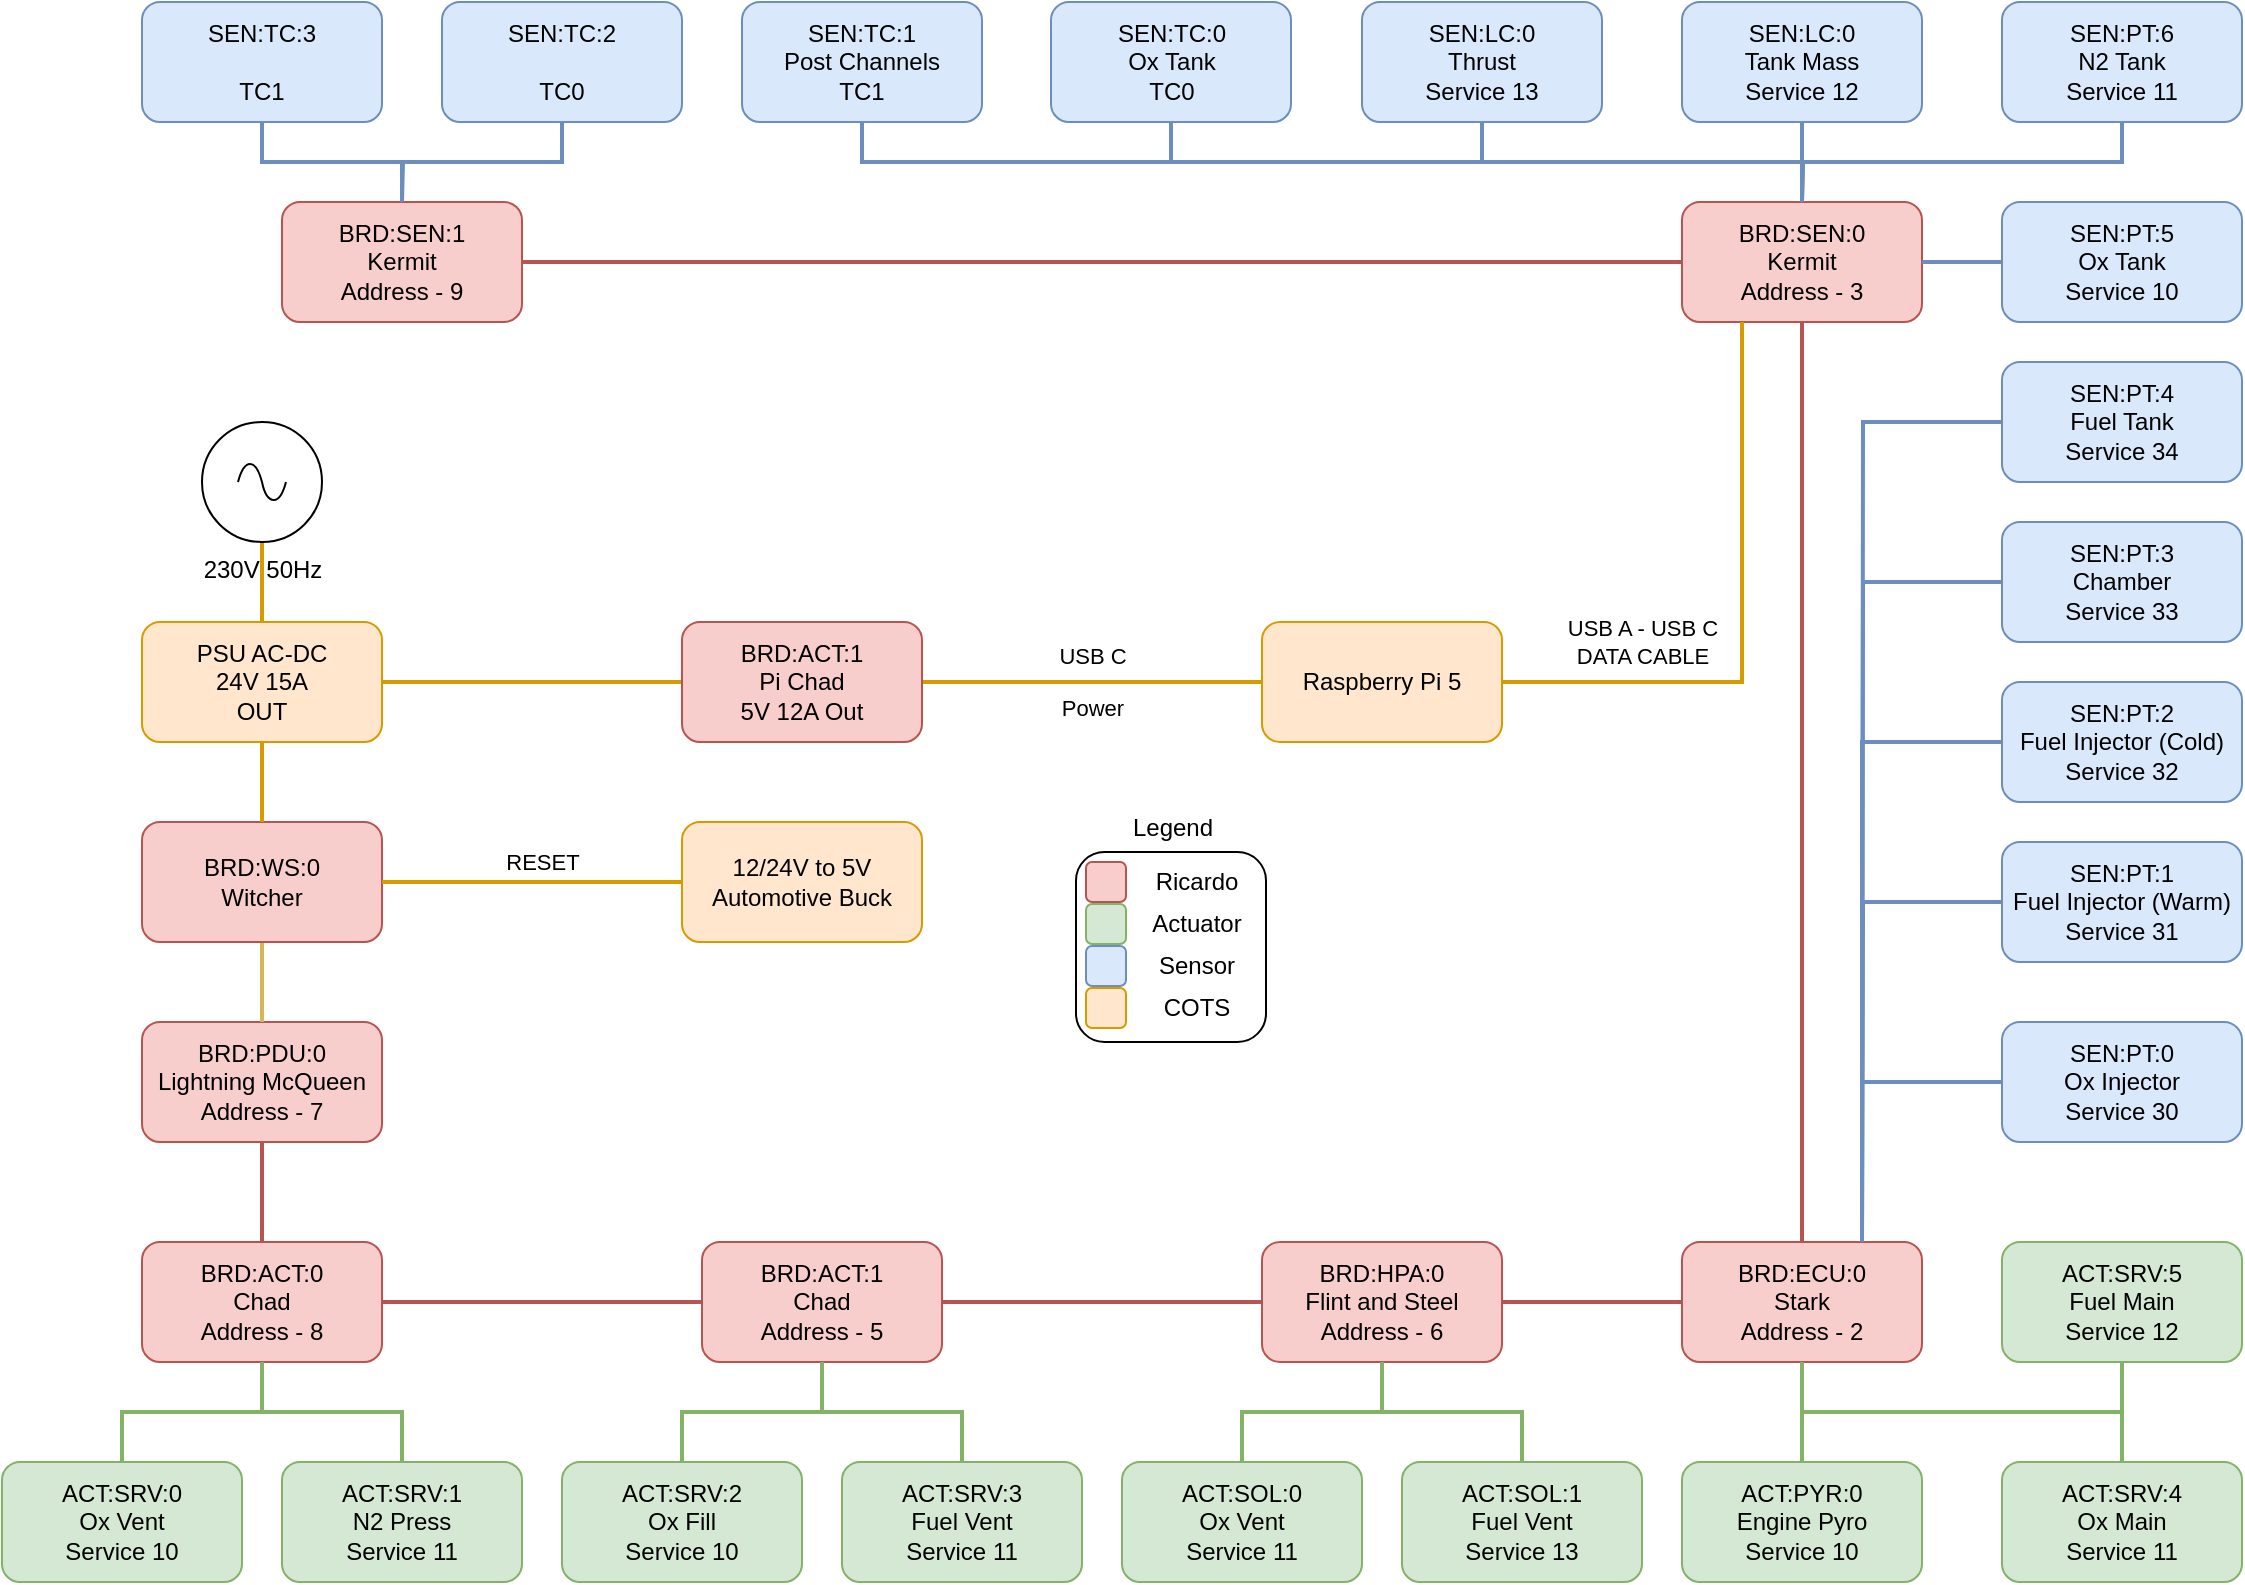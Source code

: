 <mxfile version="24.5.3" type="device">
  <diagram name="Page-1" id="k752rr6TnzSiWSpPNi4Y">
    <mxGraphModel dx="1562" dy="926" grid="1" gridSize="10" guides="1" tooltips="1" connect="1" arrows="1" fold="1" page="1" pageScale="1" pageWidth="1169" pageHeight="827" math="0" shadow="0">
      <root>
        <mxCell id="0" />
        <mxCell id="1" parent="0" />
        <mxCell id="EMVpl6Jt0R1U2efMTej2-96" value="" style="rounded=1;whiteSpace=wrap;html=1;" parent="1" vertex="1">
          <mxGeometry x="562" y="444" width="95" height="95" as="geometry" />
        </mxCell>
        <mxCell id="EMVpl6Jt0R1U2efMTej2-24" style="edgeStyle=orthogonalEdgeStyle;rounded=0;orthogonalLoop=1;jettySize=auto;html=1;exitX=0.5;exitY=1;exitDx=0;exitDy=0;entryX=0.5;entryY=0;entryDx=0;entryDy=0;fillColor=#f8cecc;strokeColor=#b85450;strokeWidth=2;endArrow=none;endFill=0;" parent="1" source="EMVpl6Jt0R1U2efMTej2-2" target="EMVpl6Jt0R1U2efMTej2-3" edge="1">
          <mxGeometry relative="1" as="geometry" />
        </mxCell>
        <mxCell id="EMVpl6Jt0R1U2efMTej2-2" value="&lt;div&gt;&lt;span style=&quot;background-color: initial;&quot;&gt;BRD:PDU:0&lt;/span&gt;&lt;/div&gt;&lt;div&gt;&lt;span style=&quot;background-color: initial;&quot;&gt;Lightning McQueen&lt;/span&gt;&lt;br&gt;&lt;/div&gt;&lt;div&gt;&lt;span style=&quot;background-color: initial;&quot;&gt;Address - 7&lt;/span&gt;&lt;/div&gt;" style="rounded=1;whiteSpace=wrap;html=1;fillColor=#f8cecc;strokeColor=#b85450;" parent="1" vertex="1">
          <mxGeometry x="95" y="529" width="120" height="60" as="geometry" />
        </mxCell>
        <mxCell id="EMVpl6Jt0R1U2efMTej2-23" style="edgeStyle=orthogonalEdgeStyle;rounded=0;orthogonalLoop=1;jettySize=auto;html=1;exitX=1;exitY=0.5;exitDx=0;exitDy=0;entryX=0;entryY=0.5;entryDx=0;entryDy=0;fillColor=#f8cecc;strokeColor=#b85450;strokeWidth=2;endArrow=none;endFill=0;" parent="1" source="EMVpl6Jt0R1U2efMTej2-3" target="EMVpl6Jt0R1U2efMTej2-4" edge="1">
          <mxGeometry relative="1" as="geometry" />
        </mxCell>
        <mxCell id="EMVpl6Jt0R1U2efMTej2-3" value="&lt;div&gt;&lt;span style=&quot;background-color: initial;&quot;&gt;BRD:ACT:0&lt;/span&gt;&lt;/div&gt;&lt;div&gt;Chad&lt;/div&gt;&lt;div&gt;&lt;span style=&quot;background-color: initial;&quot;&gt;Address - 8&lt;/span&gt;&lt;br&gt;&lt;/div&gt;" style="rounded=1;whiteSpace=wrap;html=1;fillColor=#f8cecc;strokeColor=#b85450;" parent="1" vertex="1">
          <mxGeometry x="95" y="639" width="120" height="60" as="geometry" />
        </mxCell>
        <mxCell id="EMVpl6Jt0R1U2efMTej2-29" style="edgeStyle=orthogonalEdgeStyle;rounded=0;orthogonalLoop=1;jettySize=auto;html=1;exitX=1;exitY=0.5;exitDx=0;exitDy=0;entryX=0;entryY=0.5;entryDx=0;entryDy=0;endArrow=none;endFill=0;fillColor=#f8cecc;strokeColor=#b85450;strokeWidth=2;" parent="1" source="EMVpl6Jt0R1U2efMTej2-4" target="EMVpl6Jt0R1U2efMTej2-7" edge="1">
          <mxGeometry relative="1" as="geometry" />
        </mxCell>
        <mxCell id="EMVpl6Jt0R1U2efMTej2-4" value="&lt;div&gt;&lt;span style=&quot;background-color: initial;&quot;&gt;BRD:ACT:1&lt;/span&gt;&lt;/div&gt;&lt;div&gt;&lt;span style=&quot;background-color: initial;&quot;&gt;Chad&lt;/span&gt;&lt;/div&gt;&lt;div&gt;&lt;span style=&quot;background-color: initial;&quot;&gt;Address - 5&lt;/span&gt;&lt;br&gt;&lt;/div&gt;" style="rounded=1;whiteSpace=wrap;html=1;fillColor=#f8cecc;strokeColor=#b85450;" parent="1" vertex="1">
          <mxGeometry x="375" y="639" width="120" height="60" as="geometry" />
        </mxCell>
        <mxCell id="EMVpl6Jt0R1U2efMTej2-68" style="edgeStyle=orthogonalEdgeStyle;rounded=0;orthogonalLoop=1;jettySize=auto;html=1;exitX=0;exitY=0.5;exitDx=0;exitDy=0;entryX=1;entryY=0.5;entryDx=0;entryDy=0;fillColor=#f8cecc;strokeColor=#b85450;strokeWidth=2;endArrow=none;endFill=0;" parent="1" source="EMVpl6Jt0R1U2efMTej2-5" target="EMVpl6Jt0R1U2efMTej2-9" edge="1">
          <mxGeometry relative="1" as="geometry" />
        </mxCell>
        <mxCell id="EMVpl6Jt0R1U2efMTej2-5" value="&lt;div&gt;&lt;span style=&quot;background-color: initial;&quot;&gt;BRD:SEN:0&lt;/span&gt;&lt;/div&gt;&lt;div&gt;Kermit&lt;/div&gt;&lt;div&gt;&lt;span style=&quot;background-color: initial;&quot;&gt;Address - 3&lt;/span&gt;&lt;br&gt;&lt;/div&gt;" style="rounded=1;whiteSpace=wrap;html=1;fillColor=#f8cecc;strokeColor=#b85450;" parent="1" vertex="1">
          <mxGeometry x="865" y="119" width="120" height="60" as="geometry" />
        </mxCell>
        <mxCell id="EMVpl6Jt0R1U2efMTej2-51" style="edgeStyle=orthogonalEdgeStyle;rounded=0;orthogonalLoop=1;jettySize=auto;html=1;exitX=0.75;exitY=0;exitDx=0;exitDy=0;entryX=0;entryY=0.5;entryDx=0;entryDy=0;strokeWidth=2;endArrow=none;endFill=0;fillColor=#dae8fc;strokeColor=#6c8ebf;" parent="1" source="EMVpl6Jt0R1U2efMTej2-6" target="EMVpl6Jt0R1U2efMTej2-33" edge="1">
          <mxGeometry relative="1" as="geometry" />
        </mxCell>
        <mxCell id="EMVpl6Jt0R1U2efMTej2-67" style="edgeStyle=orthogonalEdgeStyle;rounded=0;orthogonalLoop=1;jettySize=auto;html=1;exitX=0.5;exitY=0;exitDx=0;exitDy=0;entryX=0.5;entryY=1;entryDx=0;entryDy=0;fillColor=#f8cecc;strokeColor=#b85450;strokeWidth=2;endArrow=none;endFill=0;" parent="1" source="EMVpl6Jt0R1U2efMTej2-6" target="EMVpl6Jt0R1U2efMTej2-5" edge="1">
          <mxGeometry relative="1" as="geometry" />
        </mxCell>
        <mxCell id="EMVpl6Jt0R1U2efMTej2-6" value="&lt;div&gt;&lt;span style=&quot;background-color: initial;&quot;&gt;BRD:ECU:0&lt;/span&gt;&lt;/div&gt;&lt;div&gt;Stark&lt;/div&gt;&lt;div&gt;&lt;span style=&quot;background-color: initial;&quot;&gt;Address - 2&lt;/span&gt;&lt;br&gt;&lt;/div&gt;" style="rounded=1;whiteSpace=wrap;html=1;fillColor=#f8cecc;strokeColor=#b85450;" parent="1" vertex="1">
          <mxGeometry x="865" y="639" width="120" height="60" as="geometry" />
        </mxCell>
        <mxCell id="EMVpl6Jt0R1U2efMTej2-50" style="edgeStyle=orthogonalEdgeStyle;rounded=0;orthogonalLoop=1;jettySize=auto;html=1;exitX=1;exitY=0.5;exitDx=0;exitDy=0;fillColor=#f8cecc;strokeColor=#b85450;strokeWidth=2;endArrow=none;endFill=0;" parent="1" source="EMVpl6Jt0R1U2efMTej2-7" target="EMVpl6Jt0R1U2efMTej2-6" edge="1">
          <mxGeometry relative="1" as="geometry" />
        </mxCell>
        <mxCell id="EMVpl6Jt0R1U2efMTej2-7" value="&lt;div&gt;&lt;span style=&quot;background-color: initial;&quot;&gt;BRD:HPA:0&lt;/span&gt;&lt;/div&gt;&lt;div&gt;Flint and Steel&lt;/div&gt;&lt;div&gt;&lt;span style=&quot;background-color: initial;&quot;&gt;Address - 6&lt;/span&gt;&lt;br&gt;&lt;/div&gt;" style="rounded=1;whiteSpace=wrap;html=1;fillColor=#f8cecc;strokeColor=#b85450;" parent="1" vertex="1">
          <mxGeometry x="655" y="639" width="120" height="60" as="geometry" />
        </mxCell>
        <mxCell id="EMVpl6Jt0R1U2efMTej2-9" value="&lt;div&gt;&lt;span style=&quot;background-color: initial;&quot;&gt;BRD:SEN:1&lt;/span&gt;&lt;/div&gt;&lt;div&gt;Kermit&lt;/div&gt;&lt;div&gt;&lt;span style=&quot;background-color: initial;&quot;&gt;Address - 9&lt;/span&gt;&lt;/div&gt;" style="rounded=1;whiteSpace=wrap;html=1;fillColor=#f8cecc;strokeColor=#b85450;" parent="1" vertex="1">
          <mxGeometry x="165" y="119" width="120" height="60" as="geometry" />
        </mxCell>
        <mxCell id="EMVpl6Jt0R1U2efMTej2-11" style="edgeStyle=orthogonalEdgeStyle;rounded=0;orthogonalLoop=1;jettySize=auto;html=1;exitX=0.5;exitY=1;exitDx=0;exitDy=0;entryX=0.5;entryY=0;entryDx=0;entryDy=0;fillColor=#fff2cc;strokeColor=#d6b656;endArrow=none;endFill=0;strokeWidth=2;" parent="1" source="EMVpl6Jt0R1U2efMTej2-10" target="EMVpl6Jt0R1U2efMTej2-2" edge="1">
          <mxGeometry relative="1" as="geometry" />
        </mxCell>
        <mxCell id="EMVpl6Jt0R1U2efMTej2-10" value="&lt;div&gt;&lt;span style=&quot;background-color: initial;&quot;&gt;BRD:WS:0&lt;/span&gt;&lt;/div&gt;&lt;div&gt;&lt;span style=&quot;background-color: initial;&quot;&gt;Witcher&lt;/span&gt;&lt;/div&gt;" style="rounded=1;whiteSpace=wrap;html=1;fillColor=#f8cecc;strokeColor=#b85450;" parent="1" vertex="1">
          <mxGeometry x="95" y="429" width="120" height="60" as="geometry" />
        </mxCell>
        <mxCell id="EMVpl6Jt0R1U2efMTej2-18" style="edgeStyle=orthogonalEdgeStyle;rounded=0;orthogonalLoop=1;jettySize=auto;html=1;exitX=0.5;exitY=0;exitDx=0;exitDy=0;entryX=0.5;entryY=1;entryDx=0;entryDy=0;endArrow=none;endFill=0;fillColor=#d5e8d4;strokeColor=#82b366;strokeWidth=2;" parent="1" source="EMVpl6Jt0R1U2efMTej2-14" target="EMVpl6Jt0R1U2efMTej2-3" edge="1">
          <mxGeometry relative="1" as="geometry" />
        </mxCell>
        <mxCell id="EMVpl6Jt0R1U2efMTej2-14" value="&lt;div&gt;&lt;span style=&quot;background-color: initial;&quot;&gt;ACT:SRV:0&lt;/span&gt;&lt;/div&gt;&lt;div&gt;&lt;span style=&quot;background-color: initial;&quot;&gt;Ox Vent&lt;/span&gt;&lt;/div&gt;&lt;div&gt;&lt;span style=&quot;background-color: initial;&quot;&gt;Service 10&lt;/span&gt;&lt;br&gt;&lt;/div&gt;" style="rounded=1;whiteSpace=wrap;html=1;fillColor=#d5e8d4;strokeColor=#82b366;" parent="1" vertex="1">
          <mxGeometry x="25" y="749" width="120" height="60" as="geometry" />
        </mxCell>
        <mxCell id="EMVpl6Jt0R1U2efMTej2-20" style="edgeStyle=orthogonalEdgeStyle;rounded=0;orthogonalLoop=1;jettySize=auto;html=1;exitX=0.5;exitY=0;exitDx=0;exitDy=0;entryX=0.5;entryY=1;entryDx=0;entryDy=0;endArrow=none;endFill=0;fillColor=#d5e8d4;strokeColor=#82b366;strokeWidth=2;" parent="1" source="EMVpl6Jt0R1U2efMTej2-15" target="EMVpl6Jt0R1U2efMTej2-3" edge="1">
          <mxGeometry relative="1" as="geometry" />
        </mxCell>
        <mxCell id="EMVpl6Jt0R1U2efMTej2-15" value="&lt;div&gt;&lt;span style=&quot;background-color: initial;&quot;&gt;ACT:SRV:1&lt;/span&gt;&lt;/div&gt;&lt;div&gt;N2 Press&lt;/div&gt;&lt;div&gt;&lt;span style=&quot;background-color: initial;&quot;&gt;Service 11&lt;/span&gt;&lt;/div&gt;" style="rounded=1;whiteSpace=wrap;html=1;fillColor=#d5e8d4;strokeColor=#82b366;" parent="1" vertex="1">
          <mxGeometry x="165" y="749" width="120" height="60" as="geometry" />
        </mxCell>
        <mxCell id="EMVpl6Jt0R1U2efMTej2-21" style="edgeStyle=orthogonalEdgeStyle;rounded=0;orthogonalLoop=1;jettySize=auto;html=1;exitX=0.5;exitY=0;exitDx=0;exitDy=0;entryX=0.5;entryY=1;entryDx=0;entryDy=0;endArrow=none;endFill=0;fillColor=#d5e8d4;strokeColor=#82b366;strokeWidth=2;" parent="1" source="EMVpl6Jt0R1U2efMTej2-16" target="EMVpl6Jt0R1U2efMTej2-4" edge="1">
          <mxGeometry relative="1" as="geometry" />
        </mxCell>
        <mxCell id="EMVpl6Jt0R1U2efMTej2-16" value="&lt;div&gt;&lt;span style=&quot;background-color: initial;&quot;&gt;ACT:SRV:2&lt;/span&gt;&lt;/div&gt;&lt;div&gt;&lt;span style=&quot;background-color: initial;&quot;&gt;Ox Fill&lt;/span&gt;&lt;/div&gt;&lt;div&gt;&lt;span style=&quot;background-color: initial;&quot;&gt;Service 10&lt;/span&gt;&lt;br&gt;&lt;/div&gt;" style="rounded=1;whiteSpace=wrap;html=1;fillColor=#d5e8d4;strokeColor=#82b366;" parent="1" vertex="1">
          <mxGeometry x="305" y="749" width="120" height="60" as="geometry" />
        </mxCell>
        <mxCell id="EMVpl6Jt0R1U2efMTej2-22" style="edgeStyle=orthogonalEdgeStyle;rounded=0;orthogonalLoop=1;jettySize=auto;html=1;exitX=0.5;exitY=0;exitDx=0;exitDy=0;entryX=0.5;entryY=1;entryDx=0;entryDy=0;endArrow=none;endFill=0;fillColor=#d5e8d4;strokeColor=#82b366;strokeWidth=2;" parent="1" source="EMVpl6Jt0R1U2efMTej2-17" target="EMVpl6Jt0R1U2efMTej2-4" edge="1">
          <mxGeometry relative="1" as="geometry" />
        </mxCell>
        <mxCell id="EMVpl6Jt0R1U2efMTej2-17" value="&lt;div&gt;&lt;span style=&quot;background-color: initial;&quot;&gt;ACT:SRV:3&lt;/span&gt;&lt;/div&gt;&lt;div&gt;&lt;span style=&quot;background-color: initial;&quot;&gt;Fuel Vent&lt;/span&gt;&lt;/div&gt;&lt;div&gt;&lt;span style=&quot;background-color: initial;&quot;&gt;Service 11&lt;/span&gt;&lt;br&gt;&lt;/div&gt;" style="rounded=1;whiteSpace=wrap;html=1;fillColor=#d5e8d4;strokeColor=#82b366;" parent="1" vertex="1">
          <mxGeometry x="445" y="749" width="120" height="60" as="geometry" />
        </mxCell>
        <mxCell id="EMVpl6Jt0R1U2efMTej2-27" style="edgeStyle=orthogonalEdgeStyle;rounded=0;orthogonalLoop=1;jettySize=auto;html=1;exitX=0.5;exitY=0;exitDx=0;exitDy=0;fillColor=#d5e8d4;strokeColor=#82b366;strokeWidth=2;endArrow=none;endFill=0;" parent="1" source="EMVpl6Jt0R1U2efMTej2-25" target="EMVpl6Jt0R1U2efMTej2-7" edge="1">
          <mxGeometry relative="1" as="geometry" />
        </mxCell>
        <mxCell id="EMVpl6Jt0R1U2efMTej2-25" value="&lt;div&gt;&lt;span style=&quot;background-color: initial;&quot;&gt;ACT:SOL:0&lt;/span&gt;&lt;/div&gt;&lt;div&gt;&lt;span style=&quot;background-color: initial;&quot;&gt;Ox Vent&lt;/span&gt;&lt;/div&gt;&lt;div&gt;&lt;span style=&quot;background-color: initial;&quot;&gt;Service 11&lt;/span&gt;&lt;br&gt;&lt;/div&gt;" style="rounded=1;whiteSpace=wrap;html=1;fillColor=#d5e8d4;strokeColor=#82b366;" parent="1" vertex="1">
          <mxGeometry x="585" y="749" width="120" height="60" as="geometry" />
        </mxCell>
        <mxCell id="EMVpl6Jt0R1U2efMTej2-28" style="edgeStyle=orthogonalEdgeStyle;rounded=0;orthogonalLoop=1;jettySize=auto;html=1;exitX=0.5;exitY=0;exitDx=0;exitDy=0;entryX=0.5;entryY=1;entryDx=0;entryDy=0;fillColor=#d5e8d4;strokeColor=#82b366;strokeWidth=2;endArrow=none;endFill=0;" parent="1" source="EMVpl6Jt0R1U2efMTej2-26" target="EMVpl6Jt0R1U2efMTej2-7" edge="1">
          <mxGeometry relative="1" as="geometry" />
        </mxCell>
        <mxCell id="EMVpl6Jt0R1U2efMTej2-26" value="&lt;div&gt;&lt;div&gt;&lt;span style=&quot;background-color: initial;&quot;&gt;ACT:SOL:1&lt;/span&gt;&lt;/div&gt;&lt;div&gt;&lt;span style=&quot;background-color: initial;&quot;&gt;Fuel Vent&lt;/span&gt;&lt;/div&gt;&lt;div&gt;&lt;span style=&quot;background-color: initial;&quot;&gt;Service 13&lt;/span&gt;&lt;/div&gt;&lt;/div&gt;" style="rounded=1;whiteSpace=wrap;html=1;fillColor=#d5e8d4;strokeColor=#82b366;" parent="1" vertex="1">
          <mxGeometry x="725" y="749" width="120" height="60" as="geometry" />
        </mxCell>
        <mxCell id="EMVpl6Jt0R1U2efMTej2-45" style="edgeStyle=orthogonalEdgeStyle;rounded=0;orthogonalLoop=1;jettySize=auto;html=1;exitX=0.5;exitY=0;exitDx=0;exitDy=0;entryX=0.5;entryY=1;entryDx=0;entryDy=0;fillColor=#d5e8d4;strokeColor=#82b366;strokeWidth=2;endArrow=none;endFill=0;" parent="1" source="EMVpl6Jt0R1U2efMTej2-30" target="EMVpl6Jt0R1U2efMTej2-6" edge="1">
          <mxGeometry relative="1" as="geometry" />
        </mxCell>
        <mxCell id="EMVpl6Jt0R1U2efMTej2-30" value="&lt;div&gt;&lt;span style=&quot;background-color: initial;&quot;&gt;ACT:PYR:0&lt;/span&gt;&lt;/div&gt;&lt;div&gt;Engine Pyro&lt;/div&gt;&lt;div&gt;&lt;span style=&quot;background-color: initial;&quot;&gt;Service 10&lt;/span&gt;&lt;br&gt;&lt;/div&gt;" style="rounded=1;whiteSpace=wrap;html=1;fillColor=#d5e8d4;strokeColor=#82b366;" parent="1" vertex="1">
          <mxGeometry x="865" y="749" width="120" height="60" as="geometry" />
        </mxCell>
        <mxCell id="EMVpl6Jt0R1U2efMTej2-48" style="edgeStyle=orthogonalEdgeStyle;rounded=0;orthogonalLoop=1;jettySize=auto;html=1;exitX=0.5;exitY=0;exitDx=0;exitDy=0;entryX=0.5;entryY=1;entryDx=0;entryDy=0;fillColor=#d5e8d4;strokeColor=#82b366;strokeWidth=2;endArrow=none;endFill=0;" parent="1" source="EMVpl6Jt0R1U2efMTej2-31" target="EMVpl6Jt0R1U2efMTej2-32" edge="1">
          <mxGeometry relative="1" as="geometry" />
        </mxCell>
        <mxCell id="EMVpl6Jt0R1U2efMTej2-49" style="edgeStyle=orthogonalEdgeStyle;rounded=0;orthogonalLoop=1;jettySize=auto;html=1;exitX=0.5;exitY=0;exitDx=0;exitDy=0;entryX=0.5;entryY=1;entryDx=0;entryDy=0;fillColor=#d5e8d4;strokeColor=#82b366;strokeWidth=2;endArrow=none;endFill=0;" parent="1" source="EMVpl6Jt0R1U2efMTej2-31" target="EMVpl6Jt0R1U2efMTej2-6" edge="1">
          <mxGeometry relative="1" as="geometry" />
        </mxCell>
        <mxCell id="EMVpl6Jt0R1U2efMTej2-31" value="&lt;div&gt;&lt;span style=&quot;background-color: initial;&quot;&gt;ACT:SRV:4&lt;/span&gt;&lt;/div&gt;&lt;div&gt;Ox Main&lt;/div&gt;&lt;div&gt;&lt;span style=&quot;background-color: initial;&quot;&gt;Service 11&lt;/span&gt;&lt;/div&gt;" style="rounded=1;whiteSpace=wrap;html=1;fillColor=#d5e8d4;strokeColor=#82b366;" parent="1" vertex="1">
          <mxGeometry x="1025" y="749" width="120" height="60" as="geometry" />
        </mxCell>
        <mxCell id="EMVpl6Jt0R1U2efMTej2-32" value="&lt;div&gt;&lt;span style=&quot;background-color: initial;&quot;&gt;ACT:SRV:5&lt;/span&gt;&lt;/div&gt;&lt;div&gt;Fuel Main&lt;/div&gt;&lt;div&gt;&lt;span style=&quot;background-color: initial;&quot;&gt;Service 12&lt;/span&gt;&lt;/div&gt;" style="rounded=1;whiteSpace=wrap;html=1;fillColor=#d5e8d4;strokeColor=#82b366;" parent="1" vertex="1">
          <mxGeometry x="1025" y="639" width="120" height="60" as="geometry" />
        </mxCell>
        <mxCell id="EMVpl6Jt0R1U2efMTej2-33" value="&lt;div&gt;&lt;span style=&quot;background-color: initial;&quot;&gt;SEN:PT:0&lt;/span&gt;&lt;/div&gt;&lt;div&gt;&lt;span style=&quot;background-color: initial;&quot;&gt;Ox Injector&lt;/span&gt;&lt;/div&gt;&lt;div&gt;&lt;span style=&quot;background-color: initial;&quot;&gt;Service 30&lt;/span&gt;&lt;br&gt;&lt;/div&gt;" style="rounded=1;whiteSpace=wrap;html=1;fillColor=#dae8fc;strokeColor=#6c8ebf;" parent="1" vertex="1">
          <mxGeometry x="1025" y="529" width="120" height="60" as="geometry" />
        </mxCell>
        <mxCell id="EMVpl6Jt0R1U2efMTej2-52" style="edgeStyle=orthogonalEdgeStyle;rounded=0;orthogonalLoop=1;jettySize=auto;html=1;exitX=0;exitY=0.5;exitDx=0;exitDy=0;strokeWidth=2;endArrow=none;endFill=0;fillColor=#dae8fc;strokeColor=#6c8ebf;" parent="1" source="EMVpl6Jt0R1U2efMTej2-34" edge="1">
          <mxGeometry relative="1" as="geometry">
            <mxPoint x="955" y="639" as="targetPoint" />
          </mxGeometry>
        </mxCell>
        <mxCell id="EMVpl6Jt0R1U2efMTej2-34" value="&lt;div&gt;&lt;span style=&quot;background-color: initial;&quot;&gt;SEN:PT:1&lt;/span&gt;&lt;/div&gt;&lt;div&gt;&lt;span style=&quot;background-color: initial;&quot;&gt;Fuel Injector (Warm)&lt;/span&gt;&lt;/div&gt;&lt;div&gt;&lt;span style=&quot;background-color: initial;&quot;&gt;Service 31&lt;/span&gt;&lt;br&gt;&lt;/div&gt;" style="rounded=1;whiteSpace=wrap;html=1;fillColor=#dae8fc;strokeColor=#6c8ebf;" parent="1" vertex="1">
          <mxGeometry x="1025" y="439" width="120" height="60" as="geometry" />
        </mxCell>
        <mxCell id="EMVpl6Jt0R1U2efMTej2-53" style="edgeStyle=orthogonalEdgeStyle;rounded=0;orthogonalLoop=1;jettySize=auto;html=1;exitX=0;exitY=0.5;exitDx=0;exitDy=0;entryX=0.75;entryY=0;entryDx=0;entryDy=0;strokeWidth=2;endArrow=none;endFill=0;fillColor=#dae8fc;strokeColor=#6c8ebf;" parent="1" source="EMVpl6Jt0R1U2efMTej2-35" target="EMVpl6Jt0R1U2efMTej2-6" edge="1">
          <mxGeometry relative="1" as="geometry" />
        </mxCell>
        <mxCell id="EMVpl6Jt0R1U2efMTej2-35" value="&lt;div&gt;&lt;span style=&quot;background-color: initial;&quot;&gt;SEN:PT:2&lt;/span&gt;&lt;/div&gt;&lt;div&gt;Fuel Injector (Cold)&lt;/div&gt;&lt;div&gt;&lt;span style=&quot;background-color: initial;&quot;&gt;Service 32&lt;/span&gt;&lt;br&gt;&lt;/div&gt;" style="rounded=1;whiteSpace=wrap;html=1;fillColor=#dae8fc;strokeColor=#6c8ebf;" parent="1" vertex="1">
          <mxGeometry x="1025" y="359" width="120" height="60" as="geometry" />
        </mxCell>
        <mxCell id="EMVpl6Jt0R1U2efMTej2-63" style="edgeStyle=orthogonalEdgeStyle;rounded=0;orthogonalLoop=1;jettySize=auto;html=1;exitX=0.5;exitY=1;exitDx=0;exitDy=0;fillColor=#dae8fc;strokeColor=#6c8ebf;strokeWidth=2;endArrow=none;endFill=0;" parent="1" source="EMVpl6Jt0R1U2efMTej2-36" edge="1">
          <mxGeometry relative="1" as="geometry">
            <mxPoint x="925" y="119" as="targetPoint" />
          </mxGeometry>
        </mxCell>
        <mxCell id="EMVpl6Jt0R1U2efMTej2-36" value="&lt;div&gt;&lt;span style=&quot;background-color: initial;&quot;&gt;SEN:PT:6&lt;/span&gt;&lt;/div&gt;&lt;div&gt;&lt;span style=&quot;background-color: initial;&quot;&gt;N2 Tank&lt;/span&gt;&lt;/div&gt;&lt;div&gt;&lt;span style=&quot;background-color: initial;&quot;&gt;Service 11&lt;/span&gt;&lt;br&gt;&lt;/div&gt;" style="rounded=1;whiteSpace=wrap;html=1;fillColor=#dae8fc;strokeColor=#6c8ebf;" parent="1" vertex="1">
          <mxGeometry x="1025" y="19" width="120" height="60" as="geometry" />
        </mxCell>
        <mxCell id="EMVpl6Jt0R1U2efMTej2-54" style="edgeStyle=orthogonalEdgeStyle;rounded=0;orthogonalLoop=1;jettySize=auto;html=1;exitX=0;exitY=0.5;exitDx=0;exitDy=0;strokeWidth=2;endArrow=none;endFill=0;fillColor=#dae8fc;strokeColor=#6c8ebf;" parent="1" source="EMVpl6Jt0R1U2efMTej2-37" edge="1">
          <mxGeometry relative="1" as="geometry">
            <mxPoint x="955" y="639" as="targetPoint" />
          </mxGeometry>
        </mxCell>
        <mxCell id="EMVpl6Jt0R1U2efMTej2-37" value="&lt;div&gt;&lt;span style=&quot;background-color: initial;&quot;&gt;SEN:PT:3&lt;/span&gt;&lt;/div&gt;&lt;div&gt;&lt;span style=&quot;background-color: initial;&quot;&gt;Chamber&lt;/span&gt;&lt;/div&gt;&lt;div&gt;&lt;span style=&quot;background-color: initial;&quot;&gt;Service 33&lt;/span&gt;&lt;br&gt;&lt;/div&gt;" style="rounded=1;whiteSpace=wrap;html=1;fillColor=#dae8fc;strokeColor=#6c8ebf;" parent="1" vertex="1">
          <mxGeometry x="1025" y="279" width="120" height="60" as="geometry" />
        </mxCell>
        <mxCell id="EMVpl6Jt0R1U2efMTej2-55" style="edgeStyle=orthogonalEdgeStyle;rounded=0;orthogonalLoop=1;jettySize=auto;html=1;exitX=0;exitY=0.5;exitDx=0;exitDy=0;strokeWidth=2;endArrow=none;endFill=0;fillColor=#dae8fc;strokeColor=#6c8ebf;" parent="1" source="EMVpl6Jt0R1U2efMTej2-38" edge="1">
          <mxGeometry relative="1" as="geometry">
            <mxPoint x="955" y="639" as="targetPoint" />
          </mxGeometry>
        </mxCell>
        <mxCell id="EMVpl6Jt0R1U2efMTej2-38" value="&lt;div&gt;&lt;span style=&quot;background-color: initial;&quot;&gt;SEN:PT:4&lt;/span&gt;&lt;/div&gt;&lt;div&gt;&lt;span style=&quot;background-color: initial;&quot;&gt;Fuel Tank&lt;/span&gt;&lt;/div&gt;&lt;div&gt;&lt;span style=&quot;background-color: initial;&quot;&gt;Service 34&lt;/span&gt;&lt;br&gt;&lt;/div&gt;" style="rounded=1;whiteSpace=wrap;html=1;fillColor=#dae8fc;strokeColor=#6c8ebf;" parent="1" vertex="1">
          <mxGeometry x="1025" y="199" width="120" height="60" as="geometry" />
        </mxCell>
        <mxCell id="EMVpl6Jt0R1U2efMTej2-61" style="edgeStyle=orthogonalEdgeStyle;rounded=0;orthogonalLoop=1;jettySize=auto;html=1;exitX=0;exitY=0.5;exitDx=0;exitDy=0;entryX=1;entryY=0.5;entryDx=0;entryDy=0;fillColor=#dae8fc;strokeColor=#6c8ebf;strokeWidth=2;endArrow=none;endFill=0;" parent="1" source="EMVpl6Jt0R1U2efMTej2-39" target="EMVpl6Jt0R1U2efMTej2-5" edge="1">
          <mxGeometry relative="1" as="geometry" />
        </mxCell>
        <mxCell id="EMVpl6Jt0R1U2efMTej2-39" value="&lt;div&gt;&lt;span style=&quot;background-color: initial;&quot;&gt;SEN:PT:5&lt;/span&gt;&lt;/div&gt;&lt;div&gt;&lt;span style=&quot;background-color: initial;&quot;&gt;Ox Tank&lt;/span&gt;&lt;/div&gt;&lt;div&gt;&lt;span style=&quot;background-color: initial;&quot;&gt;Service 10&lt;/span&gt;&lt;br&gt;&lt;/div&gt;" style="rounded=1;whiteSpace=wrap;html=1;fillColor=#dae8fc;strokeColor=#6c8ebf;" parent="1" vertex="1">
          <mxGeometry x="1025" y="119" width="120" height="60" as="geometry" />
        </mxCell>
        <mxCell id="EMVpl6Jt0R1U2efMTej2-58" style="edgeStyle=orthogonalEdgeStyle;rounded=0;orthogonalLoop=1;jettySize=auto;html=1;exitX=0.5;exitY=1;exitDx=0;exitDy=0;fillColor=#dae8fc;strokeColor=#6c8ebf;strokeWidth=2;endArrow=none;endFill=0;" parent="1" source="EMVpl6Jt0R1U2efMTej2-40" target="EMVpl6Jt0R1U2efMTej2-5" edge="1">
          <mxGeometry relative="1" as="geometry" />
        </mxCell>
        <mxCell id="EMVpl6Jt0R1U2efMTej2-40" value="&lt;div&gt;&lt;span style=&quot;background-color: initial;&quot;&gt;SEN:TC:1&lt;/span&gt;&lt;/div&gt;&lt;div&gt;Post Channels&lt;/div&gt;&lt;div&gt;TC1&lt;/div&gt;" style="rounded=1;whiteSpace=wrap;html=1;fillColor=#dae8fc;strokeColor=#6c8ebf;" parent="1" vertex="1">
          <mxGeometry x="395" y="19" width="120" height="60" as="geometry" />
        </mxCell>
        <mxCell id="EMVpl6Jt0R1U2efMTej2-59" style="edgeStyle=orthogonalEdgeStyle;rounded=0;orthogonalLoop=1;jettySize=auto;html=1;exitX=0.5;exitY=1;exitDx=0;exitDy=0;fillColor=#dae8fc;strokeColor=#6c8ebf;strokeWidth=2;endArrow=none;endFill=0;" parent="1" source="EMVpl6Jt0R1U2efMTej2-42" edge="1">
          <mxGeometry relative="1" as="geometry">
            <mxPoint x="925" y="119" as="targetPoint" />
          </mxGeometry>
        </mxCell>
        <mxCell id="EMVpl6Jt0R1U2efMTej2-42" value="&lt;div&gt;&lt;span style=&quot;background-color: initial;&quot;&gt;SEN:TC:0&lt;/span&gt;&lt;/div&gt;&lt;div&gt;&lt;span style=&quot;background-color: initial;&quot;&gt;Ox Tank&lt;/span&gt;&lt;/div&gt;&lt;div&gt;&lt;span style=&quot;background-color: initial;&quot;&gt;TC0&lt;/span&gt;&lt;br&gt;&lt;/div&gt;" style="rounded=1;whiteSpace=wrap;html=1;fillColor=#dae8fc;strokeColor=#6c8ebf;" parent="1" vertex="1">
          <mxGeometry x="549.5" y="19" width="120" height="60" as="geometry" />
        </mxCell>
        <mxCell id="EMVpl6Jt0R1U2efMTej2-66" style="edgeStyle=orthogonalEdgeStyle;rounded=0;orthogonalLoop=1;jettySize=auto;html=1;exitX=0.5;exitY=1;exitDx=0;exitDy=0;strokeWidth=2;fillColor=#dae8fc;strokeColor=#6c8ebf;endArrow=none;endFill=0;" parent="1" source="EMVpl6Jt0R1U2efMTej2-43" edge="1">
          <mxGeometry relative="1" as="geometry">
            <mxPoint x="225" y="119" as="targetPoint" />
          </mxGeometry>
        </mxCell>
        <mxCell id="EMVpl6Jt0R1U2efMTej2-43" value="&lt;div&gt;&lt;span style=&quot;background-color: initial;&quot;&gt;SEN:TC:2&lt;/span&gt;&lt;/div&gt;&lt;div&gt;&lt;br&gt;&lt;/div&gt;&lt;div&gt;TC0&lt;/div&gt;" style="rounded=1;whiteSpace=wrap;html=1;fillColor=#dae8fc;strokeColor=#6c8ebf;" parent="1" vertex="1">
          <mxGeometry x="245" y="19" width="120" height="60" as="geometry" />
        </mxCell>
        <mxCell id="EMVpl6Jt0R1U2efMTej2-64" style="edgeStyle=orthogonalEdgeStyle;rounded=0;orthogonalLoop=1;jettySize=auto;html=1;exitX=0.5;exitY=1;exitDx=0;exitDy=0;entryX=0.5;entryY=0;entryDx=0;entryDy=0;fillColor=#dae8fc;strokeColor=#6c8ebf;strokeWidth=2;endArrow=none;endFill=0;" parent="1" source="EMVpl6Jt0R1U2efMTej2-44" target="EMVpl6Jt0R1U2efMTej2-9" edge="1">
          <mxGeometry relative="1" as="geometry" />
        </mxCell>
        <mxCell id="EMVpl6Jt0R1U2efMTej2-44" value="&lt;div&gt;&lt;span style=&quot;background-color: initial;&quot;&gt;SEN:TC:3&lt;/span&gt;&lt;/div&gt;&lt;div&gt;&lt;span style=&quot;background-color: initial;&quot;&gt;&lt;br&gt;&lt;/span&gt;&lt;/div&gt;&lt;div&gt;&lt;span style=&quot;background-color: initial;&quot;&gt;TC1&lt;/span&gt;&lt;br&gt;&lt;/div&gt;" style="rounded=1;whiteSpace=wrap;html=1;fillColor=#dae8fc;strokeColor=#6c8ebf;" parent="1" vertex="1">
          <mxGeometry x="95" y="19" width="120" height="60" as="geometry" />
        </mxCell>
        <mxCell id="EMVpl6Jt0R1U2efMTej2-62" style="edgeStyle=orthogonalEdgeStyle;rounded=0;orthogonalLoop=1;jettySize=auto;html=1;exitX=0.5;exitY=1;exitDx=0;exitDy=0;entryX=0.5;entryY=0;entryDx=0;entryDy=0;fillColor=#dae8fc;strokeColor=#6c8ebf;strokeWidth=2;endArrow=none;endFill=0;" parent="1" source="EMVpl6Jt0R1U2efMTej2-56" target="EMVpl6Jt0R1U2efMTej2-5" edge="1">
          <mxGeometry relative="1" as="geometry" />
        </mxCell>
        <mxCell id="EMVpl6Jt0R1U2efMTej2-56" value="&lt;div&gt;&lt;span style=&quot;background-color: initial;&quot;&gt;SEN:LC:0&lt;/span&gt;&lt;/div&gt;&lt;div&gt;Tank Mass&lt;/div&gt;&lt;div&gt;&lt;span style=&quot;background-color: initial;&quot;&gt;Service 12&lt;/span&gt;&lt;br&gt;&lt;/div&gt;" style="rounded=1;whiteSpace=wrap;html=1;fillColor=#dae8fc;strokeColor=#6c8ebf;" parent="1" vertex="1">
          <mxGeometry x="865" y="19" width="120" height="60" as="geometry" />
        </mxCell>
        <mxCell id="EMVpl6Jt0R1U2efMTej2-60" style="edgeStyle=orthogonalEdgeStyle;rounded=0;orthogonalLoop=1;jettySize=auto;html=1;exitX=0.5;exitY=1;exitDx=0;exitDy=0;entryX=0.5;entryY=0;entryDx=0;entryDy=0;fillColor=#dae8fc;strokeColor=#6c8ebf;strokeWidth=2;endArrow=none;endFill=0;" parent="1" source="EMVpl6Jt0R1U2efMTej2-57" target="EMVpl6Jt0R1U2efMTej2-5" edge="1">
          <mxGeometry relative="1" as="geometry" />
        </mxCell>
        <mxCell id="EMVpl6Jt0R1U2efMTej2-57" value="&lt;div&gt;&lt;span style=&quot;background-color: initial;&quot;&gt;SEN:LC:0&lt;/span&gt;&lt;/div&gt;&lt;div&gt;&lt;span style=&quot;background-color: initial;&quot;&gt;Thrust&lt;/span&gt;&lt;/div&gt;&lt;div&gt;&lt;span style=&quot;background-color: initial;&quot;&gt;Service 13&lt;/span&gt;&lt;br&gt;&lt;/div&gt;" style="rounded=1;whiteSpace=wrap;html=1;fillColor=#dae8fc;strokeColor=#6c8ebf;" parent="1" vertex="1">
          <mxGeometry x="705" y="19" width="120" height="60" as="geometry" />
        </mxCell>
        <mxCell id="EMVpl6Jt0R1U2efMTej2-70" style="edgeStyle=orthogonalEdgeStyle;rounded=0;orthogonalLoop=1;jettySize=auto;html=1;exitX=0.5;exitY=1;exitDx=0;exitDy=0;entryX=0.5;entryY=0;entryDx=0;entryDy=0;fillColor=#ffe6cc;strokeColor=#d79b00;endArrow=none;endFill=0;strokeWidth=2;" parent="1" source="EMVpl6Jt0R1U2efMTej2-69" target="EMVpl6Jt0R1U2efMTej2-10" edge="1">
          <mxGeometry relative="1" as="geometry" />
        </mxCell>
        <mxCell id="EMVpl6Jt0R1U2efMTej2-76" style="edgeStyle=orthogonalEdgeStyle;rounded=0;orthogonalLoop=1;jettySize=auto;html=1;exitX=1;exitY=0.5;exitDx=0;exitDy=0;fillColor=#ffe6cc;strokeColor=#d79b00;strokeWidth=2;endArrow=none;endFill=0;" parent="1" source="EMVpl6Jt0R1U2efMTej2-69" target="EMVpl6Jt0R1U2efMTej2-74" edge="1">
          <mxGeometry relative="1" as="geometry" />
        </mxCell>
        <mxCell id="EMVpl6Jt0R1U2efMTej2-69" value="&lt;div&gt;PSU AC-DC&lt;/div&gt;&lt;div&gt;24V 15A&lt;/div&gt;&lt;div&gt;OUT&lt;/div&gt;" style="rounded=1;whiteSpace=wrap;html=1;fillColor=#ffe6cc;strokeColor=#d79b00;" parent="1" vertex="1">
          <mxGeometry x="95" y="329" width="120" height="60" as="geometry" />
        </mxCell>
        <mxCell id="EMVpl6Jt0R1U2efMTej2-72" style="edgeStyle=orthogonalEdgeStyle;rounded=0;orthogonalLoop=1;jettySize=auto;html=1;exitX=0.5;exitY=1;exitDx=0;exitDy=0;exitPerimeter=0;entryX=0.5;entryY=0;entryDx=0;entryDy=0;fillColor=#ffe6cc;strokeColor=#d79b00;endArrow=none;endFill=0;strokeWidth=2;" parent="1" source="EMVpl6Jt0R1U2efMTej2-71" target="EMVpl6Jt0R1U2efMTej2-69" edge="1">
          <mxGeometry relative="1" as="geometry" />
        </mxCell>
        <mxCell id="EMVpl6Jt0R1U2efMTej2-71" value="230V 50Hz&lt;div&gt;&lt;br&gt;&lt;/div&gt;" style="pointerEvents=1;verticalLabelPosition=bottom;shadow=0;dashed=0;align=center;html=1;verticalAlign=top;shape=mxgraph.electrical.signal_sources.source;aspect=fixed;points=[[0.5,0,0],[1,0.5,0],[0.5,1,0],[0,0.5,0]];elSignalType=ac;" parent="1" vertex="1">
          <mxGeometry x="125" y="229" width="60" height="60" as="geometry" />
        </mxCell>
        <mxCell id="EMVpl6Jt0R1U2efMTej2-78" value="USB C&lt;div&gt;&lt;br&gt;&lt;div&gt;Power&lt;/div&gt;&lt;/div&gt;" style="edgeStyle=orthogonalEdgeStyle;rounded=0;orthogonalLoop=1;jettySize=auto;html=1;exitX=1;exitY=0.5;exitDx=0;exitDy=0;entryX=0;entryY=0.5;entryDx=0;entryDy=0;fillColor=#ffe6cc;strokeColor=#d79b00;strokeWidth=2;endArrow=none;endFill=0;labelBackgroundColor=none;" parent="1" source="EMVpl6Jt0R1U2efMTej2-74" target="EMVpl6Jt0R1U2efMTej2-75" edge="1">
          <mxGeometry relative="1" as="geometry">
            <mxPoint as="offset" />
          </mxGeometry>
        </mxCell>
        <mxCell id="EMVpl6Jt0R1U2efMTej2-74" value="&lt;div&gt;&lt;span style=&quot;background-color: initial;&quot;&gt;BRD:ACT:1&lt;/span&gt;&lt;/div&gt;&lt;div&gt;&lt;span style=&quot;background-color: initial;&quot;&gt;Pi Chad&lt;/span&gt;&lt;/div&gt;&lt;div&gt;&lt;span style=&quot;background-color: initial;&quot;&gt;5V 12A Out&lt;/span&gt;&lt;/div&gt;" style="rounded=1;whiteSpace=wrap;html=1;fillColor=#f8cecc;strokeColor=#b85450;" parent="1" vertex="1">
          <mxGeometry x="365" y="329" width="120" height="60" as="geometry" />
        </mxCell>
        <mxCell id="EMVpl6Jt0R1U2efMTej2-79" style="edgeStyle=orthogonalEdgeStyle;rounded=0;orthogonalLoop=1;jettySize=auto;html=1;exitX=1;exitY=0.5;exitDx=0;exitDy=0;entryX=0.25;entryY=1;entryDx=0;entryDy=0;fillColor=#ffe6cc;strokeColor=#d79b00;strokeWidth=2;endArrow=none;endFill=0;labelBackgroundColor=none;" parent="1" source="EMVpl6Jt0R1U2efMTej2-75" target="EMVpl6Jt0R1U2efMTej2-5" edge="1">
          <mxGeometry relative="1" as="geometry">
            <Array as="points">
              <mxPoint x="895" y="359" />
            </Array>
          </mxGeometry>
        </mxCell>
        <mxCell id="EMVpl6Jt0R1U2efMTej2-80" value="USB A - USB C&lt;div&gt;DATA CABLE&lt;/div&gt;" style="edgeLabel;html=1;align=center;verticalAlign=middle;resizable=0;points=[];labelBackgroundColor=none;" parent="EMVpl6Jt0R1U2efMTej2-79" vertex="1" connectable="0">
          <mxGeometry x="-0.045" y="-2" relative="1" as="geometry">
            <mxPoint x="-52" y="3" as="offset" />
          </mxGeometry>
        </mxCell>
        <mxCell id="EMVpl6Jt0R1U2efMTej2-75" value="&lt;div&gt;Raspberry Pi 5&lt;/div&gt;" style="rounded=1;whiteSpace=wrap;html=1;fillColor=#ffe6cc;strokeColor=#d79b00;" parent="1" vertex="1">
          <mxGeometry x="655" y="329" width="120" height="60" as="geometry" />
        </mxCell>
        <mxCell id="EMVpl6Jt0R1U2efMTej2-84" style="edgeStyle=orthogonalEdgeStyle;rounded=0;orthogonalLoop=1;jettySize=auto;html=1;exitX=0;exitY=0.5;exitDx=0;exitDy=0;fillColor=#ffe6cc;strokeColor=#d79b00;strokeWidth=2;endArrow=none;endFill=0;labelBackgroundColor=none;" parent="1" source="EMVpl6Jt0R1U2efMTej2-83" target="EMVpl6Jt0R1U2efMTej2-10" edge="1">
          <mxGeometry relative="1" as="geometry" />
        </mxCell>
        <mxCell id="EMVpl6Jt0R1U2efMTej2-86" value="RESET" style="edgeLabel;html=1;align=center;verticalAlign=middle;resizable=0;points=[];labelBackgroundColor=none;" parent="EMVpl6Jt0R1U2efMTej2-84" vertex="1" connectable="0">
          <mxGeometry x="-0.277" y="1" relative="1" as="geometry">
            <mxPoint x="-16" y="-11" as="offset" />
          </mxGeometry>
        </mxCell>
        <mxCell id="EMVpl6Jt0R1U2efMTej2-83" value="12/24V to 5V Automotive Buck" style="rounded=1;whiteSpace=wrap;html=1;fillColor=#ffe6cc;strokeColor=#d79b00;" parent="1" vertex="1">
          <mxGeometry x="365" y="429" width="120" height="60" as="geometry" />
        </mxCell>
        <mxCell id="EMVpl6Jt0R1U2efMTej2-87" value="" style="rounded=1;whiteSpace=wrap;html=1;fillColor=#f8cecc;strokeColor=#b85450;" parent="1" vertex="1">
          <mxGeometry x="567" y="449" width="20" height="20" as="geometry" />
        </mxCell>
        <mxCell id="EMVpl6Jt0R1U2efMTej2-88" value="" style="rounded=1;whiteSpace=wrap;html=1;fillColor=#d5e8d4;strokeColor=#82b366;" parent="1" vertex="1">
          <mxGeometry x="567" y="470" width="20" height="20" as="geometry" />
        </mxCell>
        <mxCell id="EMVpl6Jt0R1U2efMTej2-89" value="" style="rounded=1;whiteSpace=wrap;html=1;fillColor=#dae8fc;strokeColor=#6c8ebf;" parent="1" vertex="1">
          <mxGeometry x="567" y="491" width="20" height="20" as="geometry" />
        </mxCell>
        <mxCell id="EMVpl6Jt0R1U2efMTej2-90" value="" style="rounded=1;whiteSpace=wrap;html=1;fillColor=#ffe6cc;strokeColor=#d79b00;" parent="1" vertex="1">
          <mxGeometry x="567" y="512" width="20" height="20" as="geometry" />
        </mxCell>
        <mxCell id="EMVpl6Jt0R1U2efMTej2-91" value="Legend&lt;div&gt;&lt;br&gt;&lt;/div&gt;" style="text;html=1;align=center;verticalAlign=middle;resizable=0;points=[];autosize=1;strokeColor=none;fillColor=none;" parent="1" vertex="1">
          <mxGeometry x="579.5" y="419" width="60" height="40" as="geometry" />
        </mxCell>
        <mxCell id="EMVpl6Jt0R1U2efMTej2-92" value="&lt;div&gt;Ricardo&lt;/div&gt;" style="text;html=1;align=center;verticalAlign=middle;resizable=0;points=[];autosize=1;strokeColor=none;fillColor=none;" parent="1" vertex="1">
          <mxGeometry x="591.5" y="444" width="60" height="30" as="geometry" />
        </mxCell>
        <mxCell id="EMVpl6Jt0R1U2efMTej2-93" value="Actuator" style="text;html=1;align=center;verticalAlign=middle;resizable=0;points=[];autosize=1;strokeColor=none;fillColor=none;" parent="1" vertex="1">
          <mxGeometry x="586.5" y="465" width="70" height="30" as="geometry" />
        </mxCell>
        <mxCell id="EMVpl6Jt0R1U2efMTej2-94" value="Sensor" style="text;html=1;align=center;verticalAlign=middle;resizable=0;points=[];autosize=1;strokeColor=none;fillColor=none;" parent="1" vertex="1">
          <mxGeometry x="592" y="486" width="60" height="30" as="geometry" />
        </mxCell>
        <mxCell id="EMVpl6Jt0R1U2efMTej2-95" value="COTS" style="text;html=1;align=center;verticalAlign=middle;resizable=0;points=[];autosize=1;strokeColor=none;fillColor=none;" parent="1" vertex="1">
          <mxGeometry x="592" y="507" width="60" height="30" as="geometry" />
        </mxCell>
      </root>
    </mxGraphModel>
  </diagram>
</mxfile>
